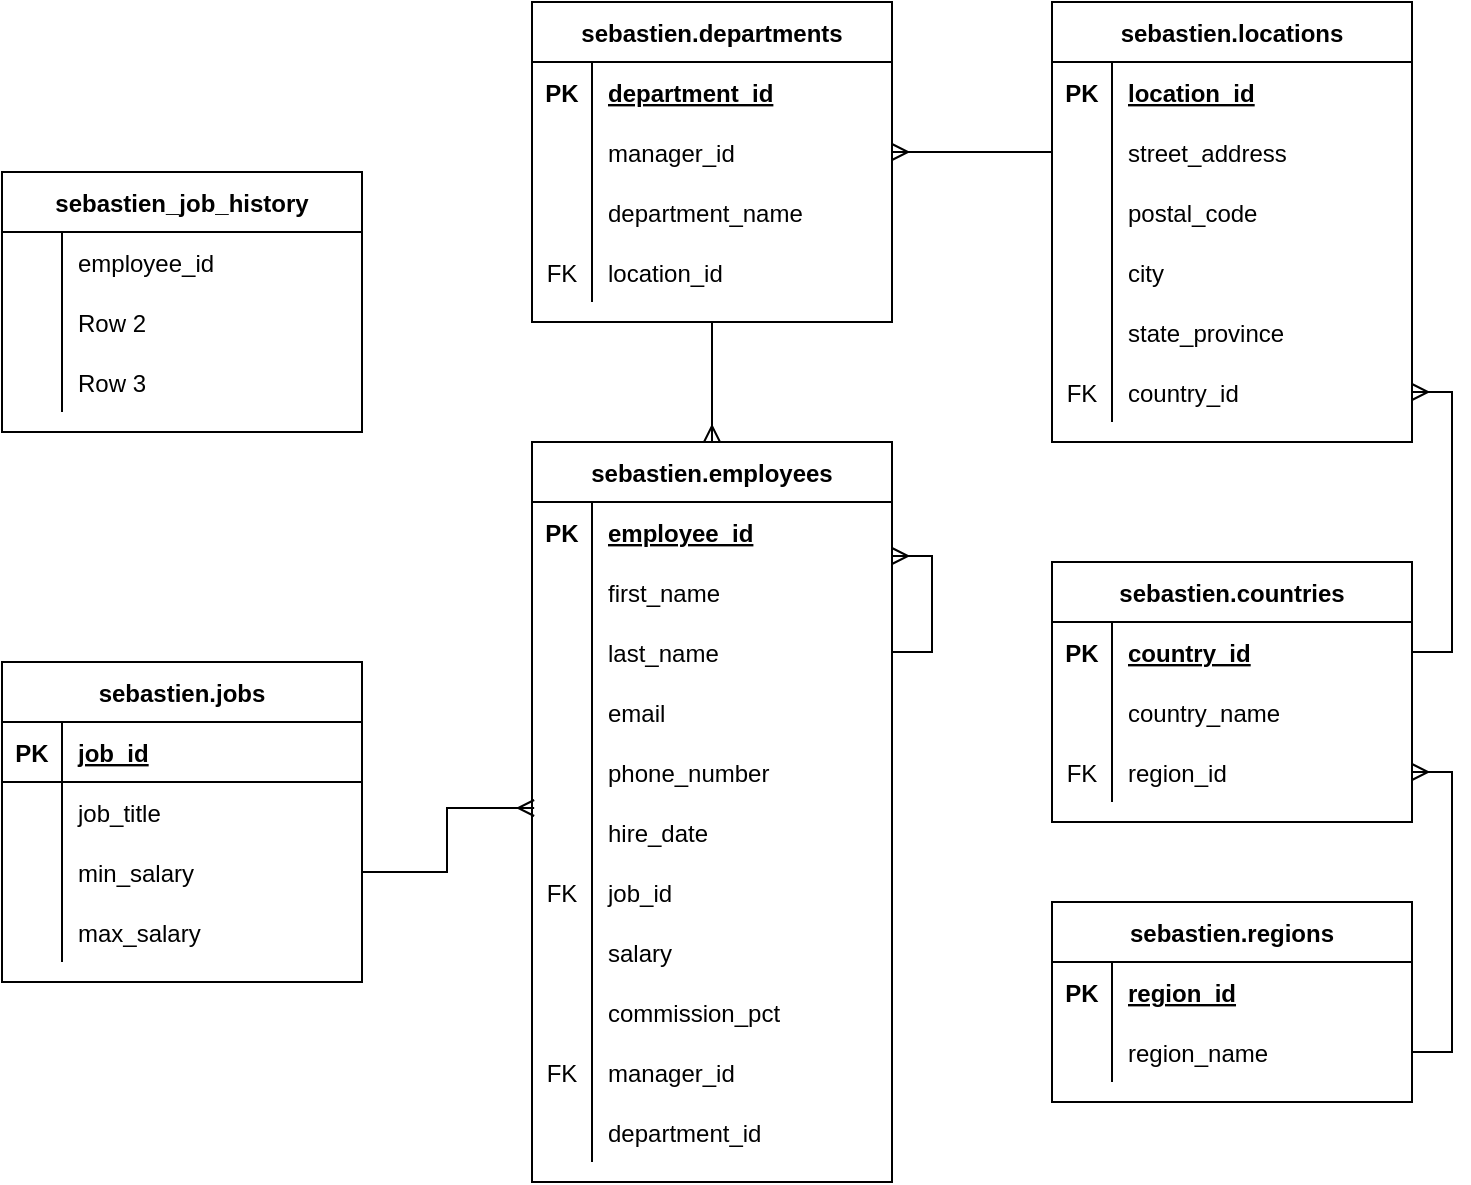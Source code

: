 <mxfile version="13.10.1" type="github">
  <diagram id="2Jz04P_5aXP32Vxie3Gh" name="Page-1">
    <mxGraphModel dx="1296" dy="1888" grid="1" gridSize="10" guides="1" tooltips="1" connect="1" arrows="1" fold="1" page="1" pageScale="1" pageWidth="850" pageHeight="1100" math="0" shadow="0">
      <root>
        <mxCell id="0" />
        <mxCell id="1" parent="0" />
        <mxCell id="sxXa7FljWsAYec9nlj64-11" value="sebastien.regions" style="shape=table;startSize=30;container=1;collapsible=1;childLayout=tableLayout;fixedRows=1;rowLines=0;fontStyle=1;align=center;resizeLast=1;" vertex="1" parent="1">
          <mxGeometry x="-260" y="-610" width="180" height="100" as="geometry" />
        </mxCell>
        <mxCell id="sxXa7FljWsAYec9nlj64-12" value="" style="shape=partialRectangle;collapsible=0;dropTarget=0;pointerEvents=0;fillColor=none;top=0;left=0;bottom=0;right=0;points=[[0,0.5],[1,0.5]];portConstraint=eastwest;" vertex="1" parent="sxXa7FljWsAYec9nlj64-11">
          <mxGeometry y="30" width="180" height="30" as="geometry" />
        </mxCell>
        <mxCell id="sxXa7FljWsAYec9nlj64-13" value="PK" style="shape=partialRectangle;connectable=0;fillColor=none;top=0;left=0;bottom=0;right=0;fontStyle=1;overflow=hidden;" vertex="1" parent="sxXa7FljWsAYec9nlj64-12">
          <mxGeometry width="30" height="30" as="geometry" />
        </mxCell>
        <mxCell id="sxXa7FljWsAYec9nlj64-14" value="region_id" style="shape=partialRectangle;connectable=0;fillColor=none;top=0;left=0;bottom=0;right=0;align=left;spacingLeft=6;fontStyle=5;overflow=hidden;" vertex="1" parent="sxXa7FljWsAYec9nlj64-12">
          <mxGeometry x="30" width="150" height="30" as="geometry" />
        </mxCell>
        <mxCell id="sxXa7FljWsAYec9nlj64-18" value="" style="shape=partialRectangle;collapsible=0;dropTarget=0;pointerEvents=0;fillColor=none;top=0;left=0;bottom=0;right=0;points=[[0,0.5],[1,0.5]];portConstraint=eastwest;" vertex="1" parent="sxXa7FljWsAYec9nlj64-11">
          <mxGeometry y="60" width="180" height="30" as="geometry" />
        </mxCell>
        <mxCell id="sxXa7FljWsAYec9nlj64-19" value="" style="shape=partialRectangle;connectable=0;fillColor=none;top=0;left=0;bottom=0;right=0;editable=1;overflow=hidden;" vertex="1" parent="sxXa7FljWsAYec9nlj64-18">
          <mxGeometry width="30" height="30" as="geometry" />
        </mxCell>
        <mxCell id="sxXa7FljWsAYec9nlj64-20" value="region_name" style="shape=partialRectangle;connectable=0;fillColor=none;top=0;left=0;bottom=0;right=0;align=left;spacingLeft=6;overflow=hidden;" vertex="1" parent="sxXa7FljWsAYec9nlj64-18">
          <mxGeometry x="30" width="150" height="30" as="geometry" />
        </mxCell>
        <mxCell id="sxXa7FljWsAYec9nlj64-24" value="sebastien.countries" style="shape=table;startSize=30;container=1;collapsible=1;childLayout=tableLayout;fixedRows=1;rowLines=0;fontStyle=1;align=center;resizeLast=1;" vertex="1" parent="1">
          <mxGeometry x="-260" y="-780" width="180" height="130" as="geometry" />
        </mxCell>
        <mxCell id="sxXa7FljWsAYec9nlj64-25" value="" style="shape=partialRectangle;collapsible=0;dropTarget=0;pointerEvents=0;fillColor=none;top=0;left=0;bottom=1;right=0;points=[[0,0.5],[1,0.5]];portConstraint=eastwest;strokeColor=none;" vertex="1" parent="sxXa7FljWsAYec9nlj64-24">
          <mxGeometry y="30" width="180" height="30" as="geometry" />
        </mxCell>
        <mxCell id="sxXa7FljWsAYec9nlj64-26" value="PK" style="shape=partialRectangle;connectable=0;fillColor=none;top=0;left=0;bottom=0;right=0;fontStyle=1;overflow=hidden;" vertex="1" parent="sxXa7FljWsAYec9nlj64-25">
          <mxGeometry width="30" height="30" as="geometry" />
        </mxCell>
        <mxCell id="sxXa7FljWsAYec9nlj64-27" value="country_id" style="shape=partialRectangle;connectable=0;fillColor=none;top=0;left=0;bottom=0;right=0;align=left;spacingLeft=6;fontStyle=5;overflow=hidden;strokeColor=none;" vertex="1" parent="sxXa7FljWsAYec9nlj64-25">
          <mxGeometry x="30" width="150" height="30" as="geometry" />
        </mxCell>
        <mxCell id="sxXa7FljWsAYec9nlj64-28" value="" style="shape=partialRectangle;collapsible=0;dropTarget=0;pointerEvents=0;fillColor=none;top=0;left=0;bottom=0;right=0;points=[[0,0.5],[1,0.5]];portConstraint=eastwest;" vertex="1" parent="sxXa7FljWsAYec9nlj64-24">
          <mxGeometry y="60" width="180" height="30" as="geometry" />
        </mxCell>
        <mxCell id="sxXa7FljWsAYec9nlj64-29" value="" style="shape=partialRectangle;connectable=0;fillColor=none;top=0;left=0;bottom=0;right=0;editable=1;overflow=hidden;" vertex="1" parent="sxXa7FljWsAYec9nlj64-28">
          <mxGeometry width="30" height="30" as="geometry" />
        </mxCell>
        <mxCell id="sxXa7FljWsAYec9nlj64-30" value="country_name" style="shape=partialRectangle;connectable=0;fillColor=none;top=0;left=0;bottom=0;right=0;align=left;spacingLeft=6;overflow=hidden;" vertex="1" parent="sxXa7FljWsAYec9nlj64-28">
          <mxGeometry x="30" width="150" height="30" as="geometry" />
        </mxCell>
        <mxCell id="sxXa7FljWsAYec9nlj64-31" value="" style="shape=partialRectangle;collapsible=0;dropTarget=0;pointerEvents=0;fillColor=none;top=0;left=0;bottom=0;right=0;points=[[0,0.5],[1,0.5]];portConstraint=eastwest;" vertex="1" parent="sxXa7FljWsAYec9nlj64-24">
          <mxGeometry y="90" width="180" height="30" as="geometry" />
        </mxCell>
        <mxCell id="sxXa7FljWsAYec9nlj64-32" value="FK" style="shape=partialRectangle;connectable=0;fillColor=none;top=0;left=0;bottom=0;right=0;editable=1;overflow=hidden;" vertex="1" parent="sxXa7FljWsAYec9nlj64-31">
          <mxGeometry width="30" height="30" as="geometry" />
        </mxCell>
        <mxCell id="sxXa7FljWsAYec9nlj64-33" value="region_id" style="shape=partialRectangle;connectable=0;fillColor=none;top=0;left=0;bottom=0;right=0;align=left;spacingLeft=6;overflow=hidden;" vertex="1" parent="sxXa7FljWsAYec9nlj64-31">
          <mxGeometry x="30" width="150" height="30" as="geometry" />
        </mxCell>
        <mxCell id="sxXa7FljWsAYec9nlj64-42" value="sebastien.locations" style="shape=table;startSize=30;container=1;collapsible=1;childLayout=tableLayout;fixedRows=1;rowLines=0;fontStyle=1;align=center;resizeLast=1;" vertex="1" parent="1">
          <mxGeometry x="-260" y="-1060" width="180" height="220" as="geometry" />
        </mxCell>
        <mxCell id="sxXa7FljWsAYec9nlj64-43" value="" style="shape=partialRectangle;collapsible=0;dropTarget=0;pointerEvents=0;fillColor=none;top=0;left=0;bottom=1;right=0;points=[[0,0.5],[1,0.5]];portConstraint=eastwest;strokeColor=none;" vertex="1" parent="sxXa7FljWsAYec9nlj64-42">
          <mxGeometry y="30" width="180" height="30" as="geometry" />
        </mxCell>
        <mxCell id="sxXa7FljWsAYec9nlj64-44" value="PK" style="shape=partialRectangle;connectable=0;fillColor=none;top=0;left=0;bottom=0;right=0;fontStyle=1;overflow=hidden;" vertex="1" parent="sxXa7FljWsAYec9nlj64-43">
          <mxGeometry width="30" height="30" as="geometry" />
        </mxCell>
        <mxCell id="sxXa7FljWsAYec9nlj64-45" value="location_id" style="shape=partialRectangle;connectable=0;fillColor=none;top=0;left=0;bottom=0;right=0;align=left;spacingLeft=6;fontStyle=5;overflow=hidden;" vertex="1" parent="sxXa7FljWsAYec9nlj64-43">
          <mxGeometry x="30" width="150" height="30" as="geometry" />
        </mxCell>
        <mxCell id="sxXa7FljWsAYec9nlj64-46" value="" style="shape=partialRectangle;collapsible=0;dropTarget=0;pointerEvents=0;fillColor=none;top=0;left=0;bottom=0;right=0;points=[[0,0.5],[1,0.5]];portConstraint=eastwest;" vertex="1" parent="sxXa7FljWsAYec9nlj64-42">
          <mxGeometry y="60" width="180" height="30" as="geometry" />
        </mxCell>
        <mxCell id="sxXa7FljWsAYec9nlj64-47" value="" style="shape=partialRectangle;connectable=0;fillColor=none;top=0;left=0;bottom=0;right=0;editable=1;overflow=hidden;" vertex="1" parent="sxXa7FljWsAYec9nlj64-46">
          <mxGeometry width="30" height="30" as="geometry" />
        </mxCell>
        <mxCell id="sxXa7FljWsAYec9nlj64-48" value="street_address" style="shape=partialRectangle;connectable=0;fillColor=none;top=0;left=0;bottom=0;right=0;align=left;spacingLeft=6;overflow=hidden;" vertex="1" parent="sxXa7FljWsAYec9nlj64-46">
          <mxGeometry x="30" width="150" height="30" as="geometry" />
        </mxCell>
        <mxCell id="sxXa7FljWsAYec9nlj64-49" value="" style="shape=partialRectangle;collapsible=0;dropTarget=0;pointerEvents=0;fillColor=none;top=0;left=0;bottom=0;right=0;points=[[0,0.5],[1,0.5]];portConstraint=eastwest;" vertex="1" parent="sxXa7FljWsAYec9nlj64-42">
          <mxGeometry y="90" width="180" height="30" as="geometry" />
        </mxCell>
        <mxCell id="sxXa7FljWsAYec9nlj64-50" value="" style="shape=partialRectangle;connectable=0;fillColor=none;top=0;left=0;bottom=0;right=0;editable=1;overflow=hidden;" vertex="1" parent="sxXa7FljWsAYec9nlj64-49">
          <mxGeometry width="30" height="30" as="geometry" />
        </mxCell>
        <mxCell id="sxXa7FljWsAYec9nlj64-51" value="postal_code" style="shape=partialRectangle;connectable=0;fillColor=none;top=0;left=0;bottom=0;right=0;align=left;spacingLeft=6;overflow=hidden;" vertex="1" parent="sxXa7FljWsAYec9nlj64-49">
          <mxGeometry x="30" width="150" height="30" as="geometry" />
        </mxCell>
        <mxCell id="sxXa7FljWsAYec9nlj64-52" value="" style="shape=partialRectangle;collapsible=0;dropTarget=0;pointerEvents=0;fillColor=none;top=0;left=0;bottom=0;right=0;points=[[0,0.5],[1,0.5]];portConstraint=eastwest;" vertex="1" parent="sxXa7FljWsAYec9nlj64-42">
          <mxGeometry y="120" width="180" height="30" as="geometry" />
        </mxCell>
        <mxCell id="sxXa7FljWsAYec9nlj64-53" value="" style="shape=partialRectangle;connectable=0;fillColor=none;top=0;left=0;bottom=0;right=0;editable=1;overflow=hidden;" vertex="1" parent="sxXa7FljWsAYec9nlj64-52">
          <mxGeometry width="30" height="30" as="geometry" />
        </mxCell>
        <mxCell id="sxXa7FljWsAYec9nlj64-54" value="city" style="shape=partialRectangle;connectable=0;fillColor=none;top=0;left=0;bottom=0;right=0;align=left;spacingLeft=6;overflow=hidden;" vertex="1" parent="sxXa7FljWsAYec9nlj64-52">
          <mxGeometry x="30" width="150" height="30" as="geometry" />
        </mxCell>
        <mxCell id="sxXa7FljWsAYec9nlj64-64" value="" style="shape=partialRectangle;collapsible=0;dropTarget=0;pointerEvents=0;fillColor=none;top=0;left=0;bottom=0;right=0;points=[[0,0.5],[1,0.5]];portConstraint=eastwest;" vertex="1" parent="sxXa7FljWsAYec9nlj64-42">
          <mxGeometry y="150" width="180" height="30" as="geometry" />
        </mxCell>
        <mxCell id="sxXa7FljWsAYec9nlj64-65" value="" style="shape=partialRectangle;connectable=0;fillColor=none;top=0;left=0;bottom=0;right=0;editable=1;overflow=hidden;" vertex="1" parent="sxXa7FljWsAYec9nlj64-64">
          <mxGeometry width="30" height="30" as="geometry" />
        </mxCell>
        <mxCell id="sxXa7FljWsAYec9nlj64-66" value="state_province" style="shape=partialRectangle;connectable=0;fillColor=none;top=0;left=0;bottom=0;right=0;align=left;spacingLeft=6;overflow=hidden;" vertex="1" parent="sxXa7FljWsAYec9nlj64-64">
          <mxGeometry x="30" width="150" height="30" as="geometry" />
        </mxCell>
        <mxCell id="sxXa7FljWsAYec9nlj64-67" value="" style="shape=partialRectangle;collapsible=0;dropTarget=0;pointerEvents=0;fillColor=none;top=0;left=0;bottom=0;right=0;points=[[0,0.5],[1,0.5]];portConstraint=eastwest;" vertex="1" parent="sxXa7FljWsAYec9nlj64-42">
          <mxGeometry y="180" width="180" height="30" as="geometry" />
        </mxCell>
        <mxCell id="sxXa7FljWsAYec9nlj64-68" value="FK" style="shape=partialRectangle;connectable=0;fillColor=none;top=0;left=0;bottom=0;right=0;editable=1;overflow=hidden;" vertex="1" parent="sxXa7FljWsAYec9nlj64-67">
          <mxGeometry width="30" height="30" as="geometry" />
        </mxCell>
        <mxCell id="sxXa7FljWsAYec9nlj64-69" value="country_id" style="shape=partialRectangle;connectable=0;fillColor=none;top=0;left=0;bottom=0;right=0;align=left;spacingLeft=6;overflow=hidden;" vertex="1" parent="sxXa7FljWsAYec9nlj64-67">
          <mxGeometry x="30" width="150" height="30" as="geometry" />
        </mxCell>
        <mxCell id="sxXa7FljWsAYec9nlj64-58" style="edgeStyle=orthogonalEdgeStyle;rounded=0;orthogonalLoop=1;jettySize=auto;html=1;exitX=1;exitY=0.5;exitDx=0;exitDy=0;entryX=1;entryY=0.5;entryDx=0;entryDy=0;endArrow=ERmany;endFill=0;" edge="1" parent="1" source="sxXa7FljWsAYec9nlj64-18" target="sxXa7FljWsAYec9nlj64-31">
          <mxGeometry relative="1" as="geometry" />
        </mxCell>
        <mxCell id="sxXa7FljWsAYec9nlj64-70" style="edgeStyle=orthogonalEdgeStyle;rounded=0;orthogonalLoop=1;jettySize=auto;html=1;exitX=1;exitY=0.5;exitDx=0;exitDy=0;entryX=1;entryY=0.5;entryDx=0;entryDy=0;endArrow=ERmany;endFill=0;" edge="1" parent="1" source="sxXa7FljWsAYec9nlj64-25" target="sxXa7FljWsAYec9nlj64-67">
          <mxGeometry relative="1" as="geometry" />
        </mxCell>
        <mxCell id="sxXa7FljWsAYec9nlj64-155" style="edgeStyle=orthogonalEdgeStyle;rounded=0;orthogonalLoop=1;jettySize=auto;html=1;exitX=0.5;exitY=1;exitDx=0;exitDy=0;entryX=0.5;entryY=0;entryDx=0;entryDy=0;endArrow=ERmany;endFill=0;" edge="1" parent="1" source="sxXa7FljWsAYec9nlj64-71" target="sxXa7FljWsAYec9nlj64-101">
          <mxGeometry relative="1" as="geometry" />
        </mxCell>
        <mxCell id="sxXa7FljWsAYec9nlj64-71" value="sebastien.departments" style="shape=table;startSize=30;container=1;collapsible=1;childLayout=tableLayout;fixedRows=1;rowLines=0;fontStyle=1;align=center;resizeLast=1;" vertex="1" parent="1">
          <mxGeometry x="-520" y="-1060" width="180" height="160" as="geometry" />
        </mxCell>
        <mxCell id="sxXa7FljWsAYec9nlj64-72" value="" style="shape=partialRectangle;collapsible=0;dropTarget=0;pointerEvents=0;fillColor=none;top=0;left=0;bottom=1;right=0;points=[[0,0.5],[1,0.5]];portConstraint=eastwest;strokeColor=none;" vertex="1" parent="sxXa7FljWsAYec9nlj64-71">
          <mxGeometry y="30" width="180" height="30" as="geometry" />
        </mxCell>
        <mxCell id="sxXa7FljWsAYec9nlj64-73" value="PK" style="shape=partialRectangle;connectable=0;fillColor=none;top=0;left=0;bottom=0;right=0;fontStyle=1;overflow=hidden;" vertex="1" parent="sxXa7FljWsAYec9nlj64-72">
          <mxGeometry width="30" height="30" as="geometry" />
        </mxCell>
        <mxCell id="sxXa7FljWsAYec9nlj64-74" value="department_id" style="shape=partialRectangle;connectable=0;fillColor=none;top=0;left=0;bottom=0;right=0;align=left;spacingLeft=6;fontStyle=5;overflow=hidden;" vertex="1" parent="sxXa7FljWsAYec9nlj64-72">
          <mxGeometry x="30" width="150" height="30" as="geometry" />
        </mxCell>
        <mxCell id="sxXa7FljWsAYec9nlj64-75" value="" style="shape=partialRectangle;collapsible=0;dropTarget=0;pointerEvents=0;fillColor=none;top=0;left=0;bottom=0;right=0;points=[[0,0.5],[1,0.5]];portConstraint=eastwest;" vertex="1" parent="sxXa7FljWsAYec9nlj64-71">
          <mxGeometry y="60" width="180" height="30" as="geometry" />
        </mxCell>
        <mxCell id="sxXa7FljWsAYec9nlj64-76" value="" style="shape=partialRectangle;connectable=0;fillColor=none;top=0;left=0;bottom=0;right=0;editable=1;overflow=hidden;" vertex="1" parent="sxXa7FljWsAYec9nlj64-75">
          <mxGeometry width="30" height="30" as="geometry" />
        </mxCell>
        <mxCell id="sxXa7FljWsAYec9nlj64-77" value="manager_id" style="shape=partialRectangle;connectable=0;fillColor=none;top=0;left=0;bottom=0;right=0;align=left;spacingLeft=6;overflow=hidden;fontStyle=0" vertex="1" parent="sxXa7FljWsAYec9nlj64-75">
          <mxGeometry x="30" width="150" height="30" as="geometry" />
        </mxCell>
        <mxCell id="sxXa7FljWsAYec9nlj64-78" value="" style="shape=partialRectangle;collapsible=0;dropTarget=0;pointerEvents=0;fillColor=none;top=0;left=0;bottom=0;right=0;points=[[0,0.5],[1,0.5]];portConstraint=eastwest;" vertex="1" parent="sxXa7FljWsAYec9nlj64-71">
          <mxGeometry y="90" width="180" height="30" as="geometry" />
        </mxCell>
        <mxCell id="sxXa7FljWsAYec9nlj64-79" value="" style="shape=partialRectangle;connectable=0;fillColor=none;top=0;left=0;bottom=0;right=0;editable=1;overflow=hidden;" vertex="1" parent="sxXa7FljWsAYec9nlj64-78">
          <mxGeometry width="30" height="30" as="geometry" />
        </mxCell>
        <mxCell id="sxXa7FljWsAYec9nlj64-80" value="department_name" style="shape=partialRectangle;connectable=0;fillColor=none;top=0;left=0;bottom=0;right=0;align=left;spacingLeft=6;overflow=hidden;" vertex="1" parent="sxXa7FljWsAYec9nlj64-78">
          <mxGeometry x="30" width="150" height="30" as="geometry" />
        </mxCell>
        <mxCell id="sxXa7FljWsAYec9nlj64-81" value="" style="shape=partialRectangle;collapsible=0;dropTarget=0;pointerEvents=0;fillColor=none;top=0;left=0;bottom=0;right=0;points=[[0,0.5],[1,0.5]];portConstraint=eastwest;" vertex="1" parent="sxXa7FljWsAYec9nlj64-71">
          <mxGeometry y="120" width="180" height="30" as="geometry" />
        </mxCell>
        <mxCell id="sxXa7FljWsAYec9nlj64-82" value="FK" style="shape=partialRectangle;connectable=0;fillColor=none;top=0;left=0;bottom=0;right=0;editable=1;overflow=hidden;" vertex="1" parent="sxXa7FljWsAYec9nlj64-81">
          <mxGeometry width="30" height="30" as="geometry" />
        </mxCell>
        <mxCell id="sxXa7FljWsAYec9nlj64-83" value="location_id" style="shape=partialRectangle;connectable=0;fillColor=none;top=0;left=0;bottom=0;right=0;align=left;spacingLeft=6;overflow=hidden;" vertex="1" parent="sxXa7FljWsAYec9nlj64-81">
          <mxGeometry x="30" width="150" height="30" as="geometry" />
        </mxCell>
        <mxCell id="sxXa7FljWsAYec9nlj64-87" style="edgeStyle=orthogonalEdgeStyle;rounded=0;orthogonalLoop=1;jettySize=auto;html=1;exitX=0;exitY=0.5;exitDx=0;exitDy=0;entryX=1;entryY=0.5;entryDx=0;entryDy=0;endArrow=ERmany;endFill=0;" edge="1" parent="1" source="sxXa7FljWsAYec9nlj64-46" target="sxXa7FljWsAYec9nlj64-75">
          <mxGeometry relative="1" as="geometry" />
        </mxCell>
        <mxCell id="sxXa7FljWsAYec9nlj64-101" value="sebastien.employees" style="shape=table;startSize=30;container=1;collapsible=1;childLayout=tableLayout;fixedRows=1;rowLines=0;fontStyle=1;align=center;resizeLast=1;" vertex="1" parent="1">
          <mxGeometry x="-520" y="-840" width="180" height="370" as="geometry" />
        </mxCell>
        <mxCell id="sxXa7FljWsAYec9nlj64-102" value="" style="shape=partialRectangle;collapsible=0;dropTarget=0;pointerEvents=0;fillColor=none;top=0;left=0;bottom=1;right=0;points=[[0,0.5],[1,0.5]];portConstraint=eastwest;strokeColor=none;" vertex="1" parent="sxXa7FljWsAYec9nlj64-101">
          <mxGeometry y="30" width="180" height="30" as="geometry" />
        </mxCell>
        <mxCell id="sxXa7FljWsAYec9nlj64-103" value="PK" style="shape=partialRectangle;connectable=0;fillColor=none;top=0;left=0;bottom=0;right=0;fontStyle=1;overflow=hidden;" vertex="1" parent="sxXa7FljWsAYec9nlj64-102">
          <mxGeometry width="30" height="30" as="geometry" />
        </mxCell>
        <mxCell id="sxXa7FljWsAYec9nlj64-104" value="employee_id" style="shape=partialRectangle;connectable=0;fillColor=none;top=0;left=0;bottom=0;right=0;align=left;spacingLeft=6;fontStyle=5;overflow=hidden;" vertex="1" parent="sxXa7FljWsAYec9nlj64-102">
          <mxGeometry x="30" width="150" height="30" as="geometry" />
        </mxCell>
        <mxCell id="sxXa7FljWsAYec9nlj64-105" value="" style="shape=partialRectangle;collapsible=0;dropTarget=0;pointerEvents=0;fillColor=none;top=0;left=0;bottom=0;right=0;points=[[0,0.5],[1,0.5]];portConstraint=eastwest;" vertex="1" parent="sxXa7FljWsAYec9nlj64-101">
          <mxGeometry y="60" width="180" height="30" as="geometry" />
        </mxCell>
        <mxCell id="sxXa7FljWsAYec9nlj64-106" value="" style="shape=partialRectangle;connectable=0;fillColor=none;top=0;left=0;bottom=0;right=0;editable=1;overflow=hidden;" vertex="1" parent="sxXa7FljWsAYec9nlj64-105">
          <mxGeometry width="30" height="30" as="geometry" />
        </mxCell>
        <mxCell id="sxXa7FljWsAYec9nlj64-107" value="first_name" style="shape=partialRectangle;connectable=0;fillColor=none;top=0;left=0;bottom=0;right=0;align=left;spacingLeft=6;overflow=hidden;" vertex="1" parent="sxXa7FljWsAYec9nlj64-105">
          <mxGeometry x="30" width="150" height="30" as="geometry" />
        </mxCell>
        <mxCell id="sxXa7FljWsAYec9nlj64-154" style="edgeStyle=orthogonalEdgeStyle;rounded=0;orthogonalLoop=1;jettySize=auto;html=1;exitX=1;exitY=0.5;exitDx=0;exitDy=0;entryX=1;entryY=-0.1;entryDx=0;entryDy=0;entryPerimeter=0;endArrow=ERmany;endFill=0;" edge="1" parent="sxXa7FljWsAYec9nlj64-101" source="sxXa7FljWsAYec9nlj64-108" target="sxXa7FljWsAYec9nlj64-105">
          <mxGeometry relative="1" as="geometry" />
        </mxCell>
        <mxCell id="sxXa7FljWsAYec9nlj64-108" value="" style="shape=partialRectangle;collapsible=0;dropTarget=0;pointerEvents=0;fillColor=none;top=0;left=0;bottom=0;right=0;points=[[0,0.5],[1,0.5]];portConstraint=eastwest;" vertex="1" parent="sxXa7FljWsAYec9nlj64-101">
          <mxGeometry y="90" width="180" height="30" as="geometry" />
        </mxCell>
        <mxCell id="sxXa7FljWsAYec9nlj64-109" value="" style="shape=partialRectangle;connectable=0;fillColor=none;top=0;left=0;bottom=0;right=0;editable=1;overflow=hidden;" vertex="1" parent="sxXa7FljWsAYec9nlj64-108">
          <mxGeometry width="30" height="30" as="geometry" />
        </mxCell>
        <mxCell id="sxXa7FljWsAYec9nlj64-110" value="last_name" style="shape=partialRectangle;connectable=0;fillColor=none;top=0;left=0;bottom=0;right=0;align=left;spacingLeft=6;overflow=hidden;" vertex="1" parent="sxXa7FljWsAYec9nlj64-108">
          <mxGeometry x="30" width="150" height="30" as="geometry" />
        </mxCell>
        <mxCell id="sxXa7FljWsAYec9nlj64-111" value="" style="shape=partialRectangle;collapsible=0;dropTarget=0;pointerEvents=0;fillColor=none;top=0;left=0;bottom=0;right=0;points=[[0,0.5],[1,0.5]];portConstraint=eastwest;" vertex="1" parent="sxXa7FljWsAYec9nlj64-101">
          <mxGeometry y="120" width="180" height="30" as="geometry" />
        </mxCell>
        <mxCell id="sxXa7FljWsAYec9nlj64-112" value="" style="shape=partialRectangle;connectable=0;fillColor=none;top=0;left=0;bottom=0;right=0;editable=1;overflow=hidden;" vertex="1" parent="sxXa7FljWsAYec9nlj64-111">
          <mxGeometry width="30" height="30" as="geometry" />
        </mxCell>
        <mxCell id="sxXa7FljWsAYec9nlj64-113" value="email" style="shape=partialRectangle;connectable=0;fillColor=none;top=0;left=0;bottom=0;right=0;align=left;spacingLeft=6;overflow=hidden;" vertex="1" parent="sxXa7FljWsAYec9nlj64-111">
          <mxGeometry x="30" width="150" height="30" as="geometry" />
        </mxCell>
        <mxCell id="sxXa7FljWsAYec9nlj64-114" value="" style="shape=partialRectangle;collapsible=0;dropTarget=0;pointerEvents=0;fillColor=none;top=0;left=0;bottom=0;right=0;points=[[0,0.5],[1,0.5]];portConstraint=eastwest;" vertex="1" parent="sxXa7FljWsAYec9nlj64-101">
          <mxGeometry y="150" width="180" height="30" as="geometry" />
        </mxCell>
        <mxCell id="sxXa7FljWsAYec9nlj64-115" value="" style="shape=partialRectangle;connectable=0;fillColor=none;top=0;left=0;bottom=0;right=0;editable=1;overflow=hidden;" vertex="1" parent="sxXa7FljWsAYec9nlj64-114">
          <mxGeometry width="30" height="30" as="geometry" />
        </mxCell>
        <mxCell id="sxXa7FljWsAYec9nlj64-116" value="phone_number" style="shape=partialRectangle;connectable=0;fillColor=none;top=0;left=0;bottom=0;right=0;align=left;spacingLeft=6;overflow=hidden;" vertex="1" parent="sxXa7FljWsAYec9nlj64-114">
          <mxGeometry x="30" width="150" height="30" as="geometry" />
        </mxCell>
        <mxCell id="sxXa7FljWsAYec9nlj64-133" value="" style="shape=partialRectangle;collapsible=0;dropTarget=0;pointerEvents=0;fillColor=none;top=0;left=0;bottom=0;right=0;points=[[0,0.5],[1,0.5]];portConstraint=eastwest;" vertex="1" parent="sxXa7FljWsAYec9nlj64-101">
          <mxGeometry y="180" width="180" height="30" as="geometry" />
        </mxCell>
        <mxCell id="sxXa7FljWsAYec9nlj64-134" value="" style="shape=partialRectangle;connectable=0;fillColor=none;top=0;left=0;bottom=0;right=0;editable=1;overflow=hidden;" vertex="1" parent="sxXa7FljWsAYec9nlj64-133">
          <mxGeometry width="30" height="30" as="geometry" />
        </mxCell>
        <mxCell id="sxXa7FljWsAYec9nlj64-135" value="hire_date" style="shape=partialRectangle;connectable=0;fillColor=none;top=0;left=0;bottom=0;right=0;align=left;spacingLeft=6;overflow=hidden;" vertex="1" parent="sxXa7FljWsAYec9nlj64-133">
          <mxGeometry x="30" width="150" height="30" as="geometry" />
        </mxCell>
        <mxCell id="sxXa7FljWsAYec9nlj64-136" value="" style="shape=partialRectangle;collapsible=0;dropTarget=0;pointerEvents=0;fillColor=none;top=0;left=0;bottom=0;right=0;points=[[0,0.5],[1,0.5]];portConstraint=eastwest;" vertex="1" parent="sxXa7FljWsAYec9nlj64-101">
          <mxGeometry y="210" width="180" height="30" as="geometry" />
        </mxCell>
        <mxCell id="sxXa7FljWsAYec9nlj64-137" value="FK" style="shape=partialRectangle;connectable=0;fillColor=none;top=0;left=0;bottom=0;right=0;editable=1;overflow=hidden;" vertex="1" parent="sxXa7FljWsAYec9nlj64-136">
          <mxGeometry width="30" height="30" as="geometry" />
        </mxCell>
        <mxCell id="sxXa7FljWsAYec9nlj64-138" value="job_id" style="shape=partialRectangle;connectable=0;fillColor=none;top=0;left=0;bottom=0;right=0;align=left;spacingLeft=6;overflow=hidden;" vertex="1" parent="sxXa7FljWsAYec9nlj64-136">
          <mxGeometry x="30" width="150" height="30" as="geometry" />
        </mxCell>
        <mxCell id="sxXa7FljWsAYec9nlj64-139" value="" style="shape=partialRectangle;collapsible=0;dropTarget=0;pointerEvents=0;fillColor=none;top=0;left=0;bottom=0;right=0;points=[[0,0.5],[1,0.5]];portConstraint=eastwest;" vertex="1" parent="sxXa7FljWsAYec9nlj64-101">
          <mxGeometry y="240" width="180" height="30" as="geometry" />
        </mxCell>
        <mxCell id="sxXa7FljWsAYec9nlj64-140" value="" style="shape=partialRectangle;connectable=0;fillColor=none;top=0;left=0;bottom=0;right=0;editable=1;overflow=hidden;" vertex="1" parent="sxXa7FljWsAYec9nlj64-139">
          <mxGeometry width="30" height="30" as="geometry" />
        </mxCell>
        <mxCell id="sxXa7FljWsAYec9nlj64-141" value="salary" style="shape=partialRectangle;connectable=0;fillColor=none;top=0;left=0;bottom=0;right=0;align=left;spacingLeft=6;overflow=hidden;" vertex="1" parent="sxXa7FljWsAYec9nlj64-139">
          <mxGeometry x="30" width="150" height="30" as="geometry" />
        </mxCell>
        <mxCell id="sxXa7FljWsAYec9nlj64-142" value="" style="shape=partialRectangle;collapsible=0;dropTarget=0;pointerEvents=0;fillColor=none;top=0;left=0;bottom=0;right=0;points=[[0,0.5],[1,0.5]];portConstraint=eastwest;" vertex="1" parent="sxXa7FljWsAYec9nlj64-101">
          <mxGeometry y="270" width="180" height="30" as="geometry" />
        </mxCell>
        <mxCell id="sxXa7FljWsAYec9nlj64-143" value="" style="shape=partialRectangle;connectable=0;fillColor=none;top=0;left=0;bottom=0;right=0;editable=1;overflow=hidden;" vertex="1" parent="sxXa7FljWsAYec9nlj64-142">
          <mxGeometry width="30" height="30" as="geometry" />
        </mxCell>
        <mxCell id="sxXa7FljWsAYec9nlj64-144" value="commission_pct" style="shape=partialRectangle;connectable=0;fillColor=none;top=0;left=0;bottom=0;right=0;align=left;spacingLeft=6;overflow=hidden;" vertex="1" parent="sxXa7FljWsAYec9nlj64-142">
          <mxGeometry x="30" width="150" height="30" as="geometry" />
        </mxCell>
        <mxCell id="sxXa7FljWsAYec9nlj64-145" value="" style="shape=partialRectangle;collapsible=0;dropTarget=0;pointerEvents=0;fillColor=none;top=0;left=0;bottom=0;right=0;points=[[0,0.5],[1,0.5]];portConstraint=eastwest;" vertex="1" parent="sxXa7FljWsAYec9nlj64-101">
          <mxGeometry y="300" width="180" height="30" as="geometry" />
        </mxCell>
        <mxCell id="sxXa7FljWsAYec9nlj64-146" value="FK" style="shape=partialRectangle;connectable=0;fillColor=none;top=0;left=0;bottom=0;right=0;editable=1;overflow=hidden;" vertex="1" parent="sxXa7FljWsAYec9nlj64-145">
          <mxGeometry width="30" height="30" as="geometry" />
        </mxCell>
        <mxCell id="sxXa7FljWsAYec9nlj64-147" value="manager_id" style="shape=partialRectangle;connectable=0;fillColor=none;top=0;left=0;bottom=0;right=0;align=left;spacingLeft=6;overflow=hidden;" vertex="1" parent="sxXa7FljWsAYec9nlj64-145">
          <mxGeometry x="30" width="150" height="30" as="geometry" />
        </mxCell>
        <mxCell id="sxXa7FljWsAYec9nlj64-148" value="" style="shape=partialRectangle;collapsible=0;dropTarget=0;pointerEvents=0;fillColor=none;top=0;left=0;bottom=0;right=0;points=[[0,0.5],[1,0.5]];portConstraint=eastwest;" vertex="1" parent="sxXa7FljWsAYec9nlj64-101">
          <mxGeometry y="330" width="180" height="30" as="geometry" />
        </mxCell>
        <mxCell id="sxXa7FljWsAYec9nlj64-149" value="" style="shape=partialRectangle;connectable=0;fillColor=none;top=0;left=0;bottom=0;right=0;editable=1;overflow=hidden;" vertex="1" parent="sxXa7FljWsAYec9nlj64-148">
          <mxGeometry width="30" height="30" as="geometry" />
        </mxCell>
        <mxCell id="sxXa7FljWsAYec9nlj64-150" value="department_id" style="shape=partialRectangle;connectable=0;fillColor=none;top=0;left=0;bottom=0;right=0;align=left;spacingLeft=6;overflow=hidden;" vertex="1" parent="sxXa7FljWsAYec9nlj64-148">
          <mxGeometry x="30" width="150" height="30" as="geometry" />
        </mxCell>
        <mxCell id="sxXa7FljWsAYec9nlj64-157" value="sebastien.jobs" style="shape=table;startSize=30;container=1;collapsible=1;childLayout=tableLayout;fixedRows=1;rowLines=0;fontStyle=1;align=center;resizeLast=1;" vertex="1" parent="1">
          <mxGeometry x="-785" y="-730" width="180" height="160" as="geometry" />
        </mxCell>
        <mxCell id="sxXa7FljWsAYec9nlj64-158" value="" style="shape=partialRectangle;collapsible=0;dropTarget=0;pointerEvents=0;fillColor=none;top=0;left=0;bottom=1;right=0;points=[[0,0.5],[1,0.5]];portConstraint=eastwest;" vertex="1" parent="sxXa7FljWsAYec9nlj64-157">
          <mxGeometry y="30" width="180" height="30" as="geometry" />
        </mxCell>
        <mxCell id="sxXa7FljWsAYec9nlj64-159" value="PK" style="shape=partialRectangle;connectable=0;fillColor=none;top=0;left=0;bottom=0;right=0;fontStyle=1;overflow=hidden;" vertex="1" parent="sxXa7FljWsAYec9nlj64-158">
          <mxGeometry width="30" height="30" as="geometry" />
        </mxCell>
        <mxCell id="sxXa7FljWsAYec9nlj64-160" value="job_id" style="shape=partialRectangle;connectable=0;fillColor=none;top=0;left=0;bottom=0;right=0;align=left;spacingLeft=6;fontStyle=5;overflow=hidden;" vertex="1" parent="sxXa7FljWsAYec9nlj64-158">
          <mxGeometry x="30" width="150" height="30" as="geometry" />
        </mxCell>
        <mxCell id="sxXa7FljWsAYec9nlj64-161" value="" style="shape=partialRectangle;collapsible=0;dropTarget=0;pointerEvents=0;fillColor=none;top=0;left=0;bottom=0;right=0;points=[[0,0.5],[1,0.5]];portConstraint=eastwest;" vertex="1" parent="sxXa7FljWsAYec9nlj64-157">
          <mxGeometry y="60" width="180" height="30" as="geometry" />
        </mxCell>
        <mxCell id="sxXa7FljWsAYec9nlj64-162" value="" style="shape=partialRectangle;connectable=0;fillColor=none;top=0;left=0;bottom=0;right=0;editable=1;overflow=hidden;" vertex="1" parent="sxXa7FljWsAYec9nlj64-161">
          <mxGeometry width="30" height="30" as="geometry" />
        </mxCell>
        <mxCell id="sxXa7FljWsAYec9nlj64-163" value="job_title" style="shape=partialRectangle;connectable=0;fillColor=none;top=0;left=0;bottom=0;right=0;align=left;spacingLeft=6;overflow=hidden;" vertex="1" parent="sxXa7FljWsAYec9nlj64-161">
          <mxGeometry x="30" width="150" height="30" as="geometry" />
        </mxCell>
        <mxCell id="sxXa7FljWsAYec9nlj64-164" value="" style="shape=partialRectangle;collapsible=0;dropTarget=0;pointerEvents=0;fillColor=none;top=0;left=0;bottom=0;right=0;points=[[0,0.5],[1,0.5]];portConstraint=eastwest;" vertex="1" parent="sxXa7FljWsAYec9nlj64-157">
          <mxGeometry y="90" width="180" height="30" as="geometry" />
        </mxCell>
        <mxCell id="sxXa7FljWsAYec9nlj64-165" value="" style="shape=partialRectangle;connectable=0;fillColor=none;top=0;left=0;bottom=0;right=0;editable=1;overflow=hidden;" vertex="1" parent="sxXa7FljWsAYec9nlj64-164">
          <mxGeometry width="30" height="30" as="geometry" />
        </mxCell>
        <mxCell id="sxXa7FljWsAYec9nlj64-166" value="min_salary" style="shape=partialRectangle;connectable=0;fillColor=none;top=0;left=0;bottom=0;right=0;align=left;spacingLeft=6;overflow=hidden;" vertex="1" parent="sxXa7FljWsAYec9nlj64-164">
          <mxGeometry x="30" width="150" height="30" as="geometry" />
        </mxCell>
        <mxCell id="sxXa7FljWsAYec9nlj64-167" value="" style="shape=partialRectangle;collapsible=0;dropTarget=0;pointerEvents=0;fillColor=none;top=0;left=0;bottom=0;right=0;points=[[0,0.5],[1,0.5]];portConstraint=eastwest;" vertex="1" parent="sxXa7FljWsAYec9nlj64-157">
          <mxGeometry y="120" width="180" height="30" as="geometry" />
        </mxCell>
        <mxCell id="sxXa7FljWsAYec9nlj64-168" value="" style="shape=partialRectangle;connectable=0;fillColor=none;top=0;left=0;bottom=0;right=0;editable=1;overflow=hidden;" vertex="1" parent="sxXa7FljWsAYec9nlj64-167">
          <mxGeometry width="30" height="30" as="geometry" />
        </mxCell>
        <mxCell id="sxXa7FljWsAYec9nlj64-169" value="max_salary" style="shape=partialRectangle;connectable=0;fillColor=none;top=0;left=0;bottom=0;right=0;align=left;spacingLeft=6;overflow=hidden;" vertex="1" parent="sxXa7FljWsAYec9nlj64-167">
          <mxGeometry x="30" width="150" height="30" as="geometry" />
        </mxCell>
        <mxCell id="sxXa7FljWsAYec9nlj64-170" style="edgeStyle=orthogonalEdgeStyle;rounded=0;orthogonalLoop=1;jettySize=auto;html=1;exitX=1;exitY=0.5;exitDx=0;exitDy=0;entryX=0.006;entryY=0.1;entryDx=0;entryDy=0;entryPerimeter=0;endArrow=ERmany;endFill=0;" edge="1" parent="1" source="sxXa7FljWsAYec9nlj64-164" target="sxXa7FljWsAYec9nlj64-133">
          <mxGeometry relative="1" as="geometry" />
        </mxCell>
        <mxCell id="sxXa7FljWsAYec9nlj64-184" value="sebastien_job_history" style="shape=table;startSize=30;container=1;collapsible=1;childLayout=tableLayout;fixedRows=1;rowLines=0;fontStyle=1;align=center;resizeLast=1;" vertex="1" parent="1">
          <mxGeometry x="-785" y="-975" width="180" height="130" as="geometry" />
        </mxCell>
        <mxCell id="sxXa7FljWsAYec9nlj64-188" value="" style="shape=partialRectangle;collapsible=0;dropTarget=0;pointerEvents=0;fillColor=none;top=0;left=0;bottom=0;right=0;points=[[0,0.5],[1,0.5]];portConstraint=eastwest;" vertex="1" parent="sxXa7FljWsAYec9nlj64-184">
          <mxGeometry y="30" width="180" height="30" as="geometry" />
        </mxCell>
        <mxCell id="sxXa7FljWsAYec9nlj64-189" value="" style="shape=partialRectangle;connectable=0;fillColor=none;top=0;left=0;bottom=0;right=0;editable=1;overflow=hidden;" vertex="1" parent="sxXa7FljWsAYec9nlj64-188">
          <mxGeometry width="30" height="30" as="geometry" />
        </mxCell>
        <mxCell id="sxXa7FljWsAYec9nlj64-190" value="employee_id" style="shape=partialRectangle;connectable=0;fillColor=none;top=0;left=0;bottom=0;right=0;align=left;spacingLeft=6;overflow=hidden;" vertex="1" parent="sxXa7FljWsAYec9nlj64-188">
          <mxGeometry x="30" width="150" height="30" as="geometry" />
        </mxCell>
        <mxCell id="sxXa7FljWsAYec9nlj64-191" value="" style="shape=partialRectangle;collapsible=0;dropTarget=0;pointerEvents=0;fillColor=none;top=0;left=0;bottom=0;right=0;points=[[0,0.5],[1,0.5]];portConstraint=eastwest;" vertex="1" parent="sxXa7FljWsAYec9nlj64-184">
          <mxGeometry y="60" width="180" height="30" as="geometry" />
        </mxCell>
        <mxCell id="sxXa7FljWsAYec9nlj64-192" value="" style="shape=partialRectangle;connectable=0;fillColor=none;top=0;left=0;bottom=0;right=0;editable=1;overflow=hidden;" vertex="1" parent="sxXa7FljWsAYec9nlj64-191">
          <mxGeometry width="30" height="30" as="geometry" />
        </mxCell>
        <mxCell id="sxXa7FljWsAYec9nlj64-193" value="Row 2" style="shape=partialRectangle;connectable=0;fillColor=none;top=0;left=0;bottom=0;right=0;align=left;spacingLeft=6;overflow=hidden;" vertex="1" parent="sxXa7FljWsAYec9nlj64-191">
          <mxGeometry x="30" width="150" height="30" as="geometry" />
        </mxCell>
        <mxCell id="sxXa7FljWsAYec9nlj64-194" value="" style="shape=partialRectangle;collapsible=0;dropTarget=0;pointerEvents=0;fillColor=none;top=0;left=0;bottom=0;right=0;points=[[0,0.5],[1,0.5]];portConstraint=eastwest;" vertex="1" parent="sxXa7FljWsAYec9nlj64-184">
          <mxGeometry y="90" width="180" height="30" as="geometry" />
        </mxCell>
        <mxCell id="sxXa7FljWsAYec9nlj64-195" value="" style="shape=partialRectangle;connectable=0;fillColor=none;top=0;left=0;bottom=0;right=0;editable=1;overflow=hidden;" vertex="1" parent="sxXa7FljWsAYec9nlj64-194">
          <mxGeometry width="30" height="30" as="geometry" />
        </mxCell>
        <mxCell id="sxXa7FljWsAYec9nlj64-196" value="Row 3" style="shape=partialRectangle;connectable=0;fillColor=none;top=0;left=0;bottom=0;right=0;align=left;spacingLeft=6;overflow=hidden;" vertex="1" parent="sxXa7FljWsAYec9nlj64-194">
          <mxGeometry x="30" width="150" height="30" as="geometry" />
        </mxCell>
      </root>
    </mxGraphModel>
  </diagram>
</mxfile>
